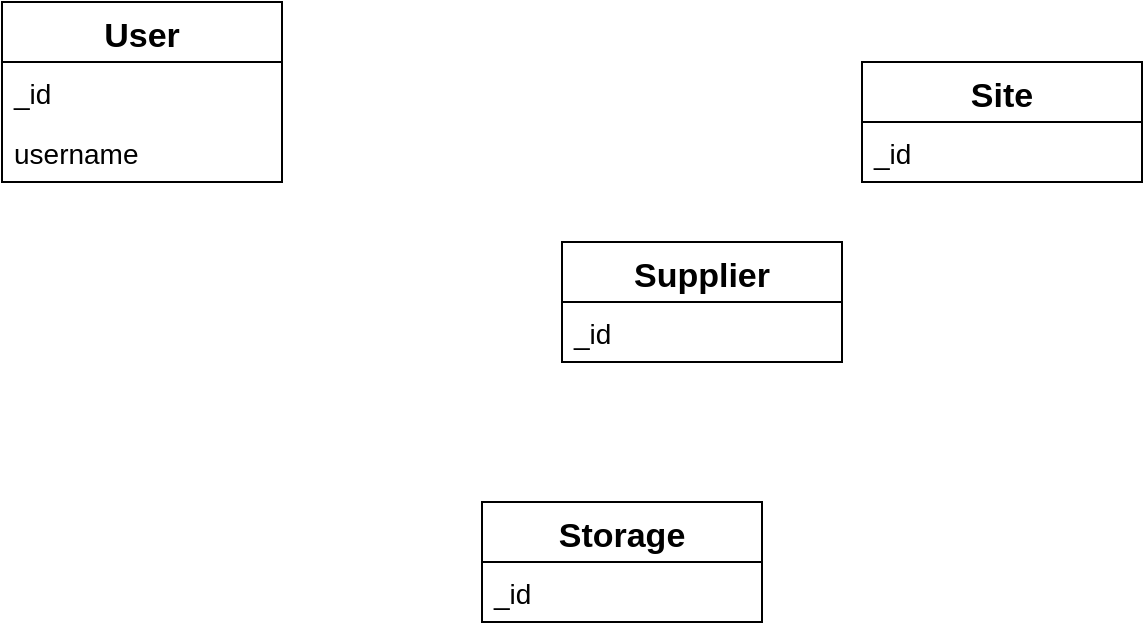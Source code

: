 <mxfile version="18.0.2" type="device"><diagram id="BeL-PcBdc_2Mm85PZE6n" name="Page-1"><mxGraphModel dx="360" dy="685" grid="1" gridSize="10" guides="1" tooltips="1" connect="1" arrows="1" fold="1" page="1" pageScale="1" pageWidth="850" pageHeight="1100" math="0" shadow="0"><root><mxCell id="0"/><mxCell id="1" parent="0"/><mxCell id="mgTtZVE-ZC9hjen8jMJs-1" value="User" style="swimlane;fontStyle=1;childLayout=stackLayout;horizontal=1;startSize=30;horizontalStack=0;resizeParent=1;resizeParentMax=0;resizeLast=0;collapsible=1;marginBottom=0;fontSize=17;" vertex="1" parent="1"><mxGeometry x="920" y="110" width="140" height="90" as="geometry"><mxRectangle x="350" y="290" width="60" height="30" as="alternateBounds"/></mxGeometry></mxCell><mxCell id="mgTtZVE-ZC9hjen8jMJs-2" value="_id" style="text;strokeColor=none;fillColor=none;align=left;verticalAlign=middle;spacingLeft=4;spacingRight=4;overflow=hidden;points=[[0,0.5],[1,0.5]];portConstraint=eastwest;rotatable=0;fontSize=14;" vertex="1" parent="mgTtZVE-ZC9hjen8jMJs-1"><mxGeometry y="30" width="140" height="30" as="geometry"/></mxCell><mxCell id="mgTtZVE-ZC9hjen8jMJs-3" value="username" style="text;strokeColor=none;fillColor=none;align=left;verticalAlign=middle;spacingLeft=4;spacingRight=4;overflow=hidden;points=[[0,0.5],[1,0.5]];portConstraint=eastwest;rotatable=0;fontSize=14;" vertex="1" parent="mgTtZVE-ZC9hjen8jMJs-1"><mxGeometry y="60" width="140" height="30" as="geometry"/></mxCell><mxCell id="mgTtZVE-ZC9hjen8jMJs-5" value="Site" style="swimlane;fontStyle=1;childLayout=stackLayout;horizontal=1;startSize=30;horizontalStack=0;resizeParent=1;resizeParentMax=0;resizeLast=0;collapsible=1;marginBottom=0;fontSize=17;" vertex="1" parent="1"><mxGeometry x="1350" y="140" width="140" height="60" as="geometry"><mxRectangle x="350" y="290" width="60" height="30" as="alternateBounds"/></mxGeometry></mxCell><mxCell id="mgTtZVE-ZC9hjen8jMJs-6" value="_id" style="text;strokeColor=none;fillColor=none;align=left;verticalAlign=middle;spacingLeft=4;spacingRight=4;overflow=hidden;points=[[0,0.5],[1,0.5]];portConstraint=eastwest;rotatable=0;fontSize=14;" vertex="1" parent="mgTtZVE-ZC9hjen8jMJs-5"><mxGeometry y="30" width="140" height="30" as="geometry"/></mxCell><mxCell id="mgTtZVE-ZC9hjen8jMJs-10" value="Supplier" style="swimlane;fontStyle=1;childLayout=stackLayout;horizontal=1;startSize=30;horizontalStack=0;resizeParent=1;resizeParentMax=0;resizeLast=0;collapsible=1;marginBottom=0;fontSize=17;" vertex="1" parent="1"><mxGeometry x="1200" y="230" width="140" height="60" as="geometry"><mxRectangle x="350" y="290" width="60" height="30" as="alternateBounds"/></mxGeometry></mxCell><mxCell id="mgTtZVE-ZC9hjen8jMJs-11" value="_id" style="text;strokeColor=none;fillColor=none;align=left;verticalAlign=middle;spacingLeft=4;spacingRight=4;overflow=hidden;points=[[0,0.5],[1,0.5]];portConstraint=eastwest;rotatable=0;fontSize=14;" vertex="1" parent="mgTtZVE-ZC9hjen8jMJs-10"><mxGeometry y="30" width="140" height="30" as="geometry"/></mxCell><mxCell id="mgTtZVE-ZC9hjen8jMJs-12" value="Storage" style="swimlane;fontStyle=1;childLayout=stackLayout;horizontal=1;startSize=30;horizontalStack=0;resizeParent=1;resizeParentMax=0;resizeLast=0;collapsible=1;marginBottom=0;fontSize=17;" vertex="1" parent="1"><mxGeometry x="1160" y="360" width="140" height="60" as="geometry"><mxRectangle x="350" y="290" width="60" height="30" as="alternateBounds"/></mxGeometry></mxCell><mxCell id="mgTtZVE-ZC9hjen8jMJs-13" value="_id" style="text;strokeColor=none;fillColor=none;align=left;verticalAlign=middle;spacingLeft=4;spacingRight=4;overflow=hidden;points=[[0,0.5],[1,0.5]];portConstraint=eastwest;rotatable=0;fontSize=14;" vertex="1" parent="mgTtZVE-ZC9hjen8jMJs-12"><mxGeometry y="30" width="140" height="30" as="geometry"/></mxCell></root></mxGraphModel></diagram></mxfile>